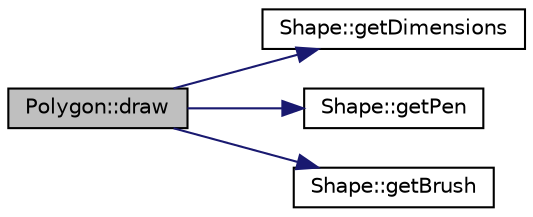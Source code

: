 digraph "Polygon::draw"
{
  edge [fontname="Helvetica",fontsize="10",labelfontname="Helvetica",labelfontsize="10"];
  node [fontname="Helvetica",fontsize="10",shape=record];
  rankdir="LR";
  Node1 [label="Polygon::draw",height=0.2,width=0.4,color="black", fillcolor="grey75", style="filled", fontcolor="black"];
  Node1 -> Node2 [color="midnightblue",fontsize="10",style="solid",fontname="Helvetica"];
  Node2 [label="Shape::getDimensions",height=0.2,width=0.4,color="black", fillcolor="white", style="filled",URL="$classShape.html#a6ab7f82dd146b522b981fd5b5451f3dd",tooltip="Method getDimensions: Class Shape  This method will return the vector of ints which stores the dimens..."];
  Node1 -> Node3 [color="midnightblue",fontsize="10",style="solid",fontname="Helvetica"];
  Node3 [label="Shape::getPen",height=0.2,width=0.4,color="black", fillcolor="white", style="filled",URL="$classShape.html#ab3420c1972e190923410abcc36a1db78",tooltip="Method getPen: Class Shape  This method will return the QPen address of the calling shape..."];
  Node1 -> Node4 [color="midnightblue",fontsize="10",style="solid",fontname="Helvetica"];
  Node4 [label="Shape::getBrush",height=0.2,width=0.4,color="black", fillcolor="white", style="filled",URL="$classShape.html#a4fff90728217432c4510dbcdbf3cd9e6",tooltip="Method getBrush: Class Shape  This method will return the QBrush address of the calling shape..."];
}
